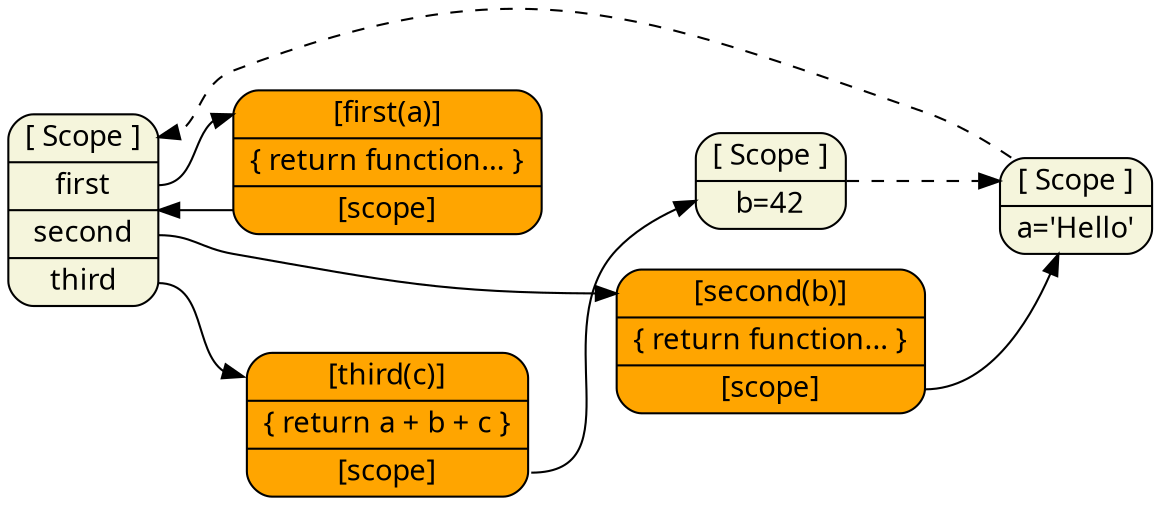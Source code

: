 digraph finite_state_machine {
  size="8.3,8"
  rankdir = "LR"
	node [fontname=Sans]

  /* Execution Contexts */
  node [shape=Mrecord, fillcolor=beige, style=filled];
  top [label="<__proto__>[ Scope ]|<first>first|<second>second|<third>third"];
  cl_second [label="<__proto__>[ Scope ]|<a>a='Hello'"];
  cl_third [label="<__proto__>[ Scope ]|<b>b=42"];

  /* Normal Objects */
  node [shape = Mrecord, fillcolor=lightskyblue, style=filled];

  /* Function Objects */
  node [shape = Mrecord, fillcolor=orange, style=filled]
  fn_first [label="<__proto__>[first(a)]|\{ return function... \}|<__scope__>[scope]"];
  fn_second [label="<__proto__>[second(b)]|\{ return function... \}|<__scope__>[scope]"];
  fn_third [label="<__proto__>[third(c)]|\{ return a + b + c \}|<__scope__>[scope]"];

  /* References */
  top:first -> fn_first:__proto__;
  top:second -> fn_second:__proto__;
  top:third -> fn_third:__proto__;
  fn_first:__scope__ -> top;
  fn_second:__scope__ -> cl_second;
  fn_third:__scope__ -> cl_third;

  /* Inheritance Chains */
  edge [style=dashed]
  cl_second -> top:__proto__;
  cl_third -> cl_second:__proto__;
}
